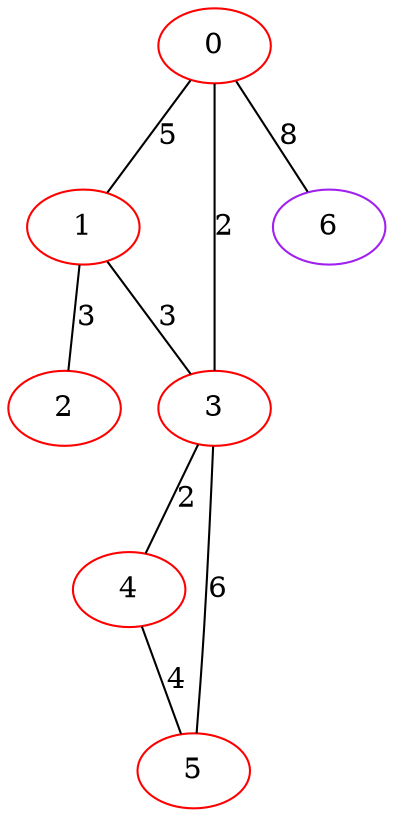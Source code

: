 graph "" {
0 [color=red, weight=1];
1 [color=red, weight=1];
2 [color=red, weight=1];
3 [color=red, weight=1];
4 [color=red, weight=1];
5 [color=red, weight=1];
6 [color=purple, weight=4];
0 -- 1  [key=0, label=5];
0 -- 3  [key=0, label=2];
0 -- 6  [key=0, label=8];
1 -- 2  [key=0, label=3];
1 -- 3  [key=0, label=3];
3 -- 4  [key=0, label=2];
3 -- 5  [key=0, label=6];
4 -- 5  [key=0, label=4];
}

